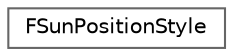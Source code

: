 digraph "Graphical Class Hierarchy"
{
 // INTERACTIVE_SVG=YES
 // LATEX_PDF_SIZE
  bgcolor="transparent";
  edge [fontname=Helvetica,fontsize=10,labelfontname=Helvetica,labelfontsize=10];
  node [fontname=Helvetica,fontsize=10,shape=box,height=0.2,width=0.4];
  rankdir="LR";
  Node0 [id="Node000000",label="FSunPositionStyle",height=0.2,width=0.4,color="grey40", fillcolor="white", style="filled",URL="$da/d74/classFSunPositionStyle.html",tooltip=" "];
}
